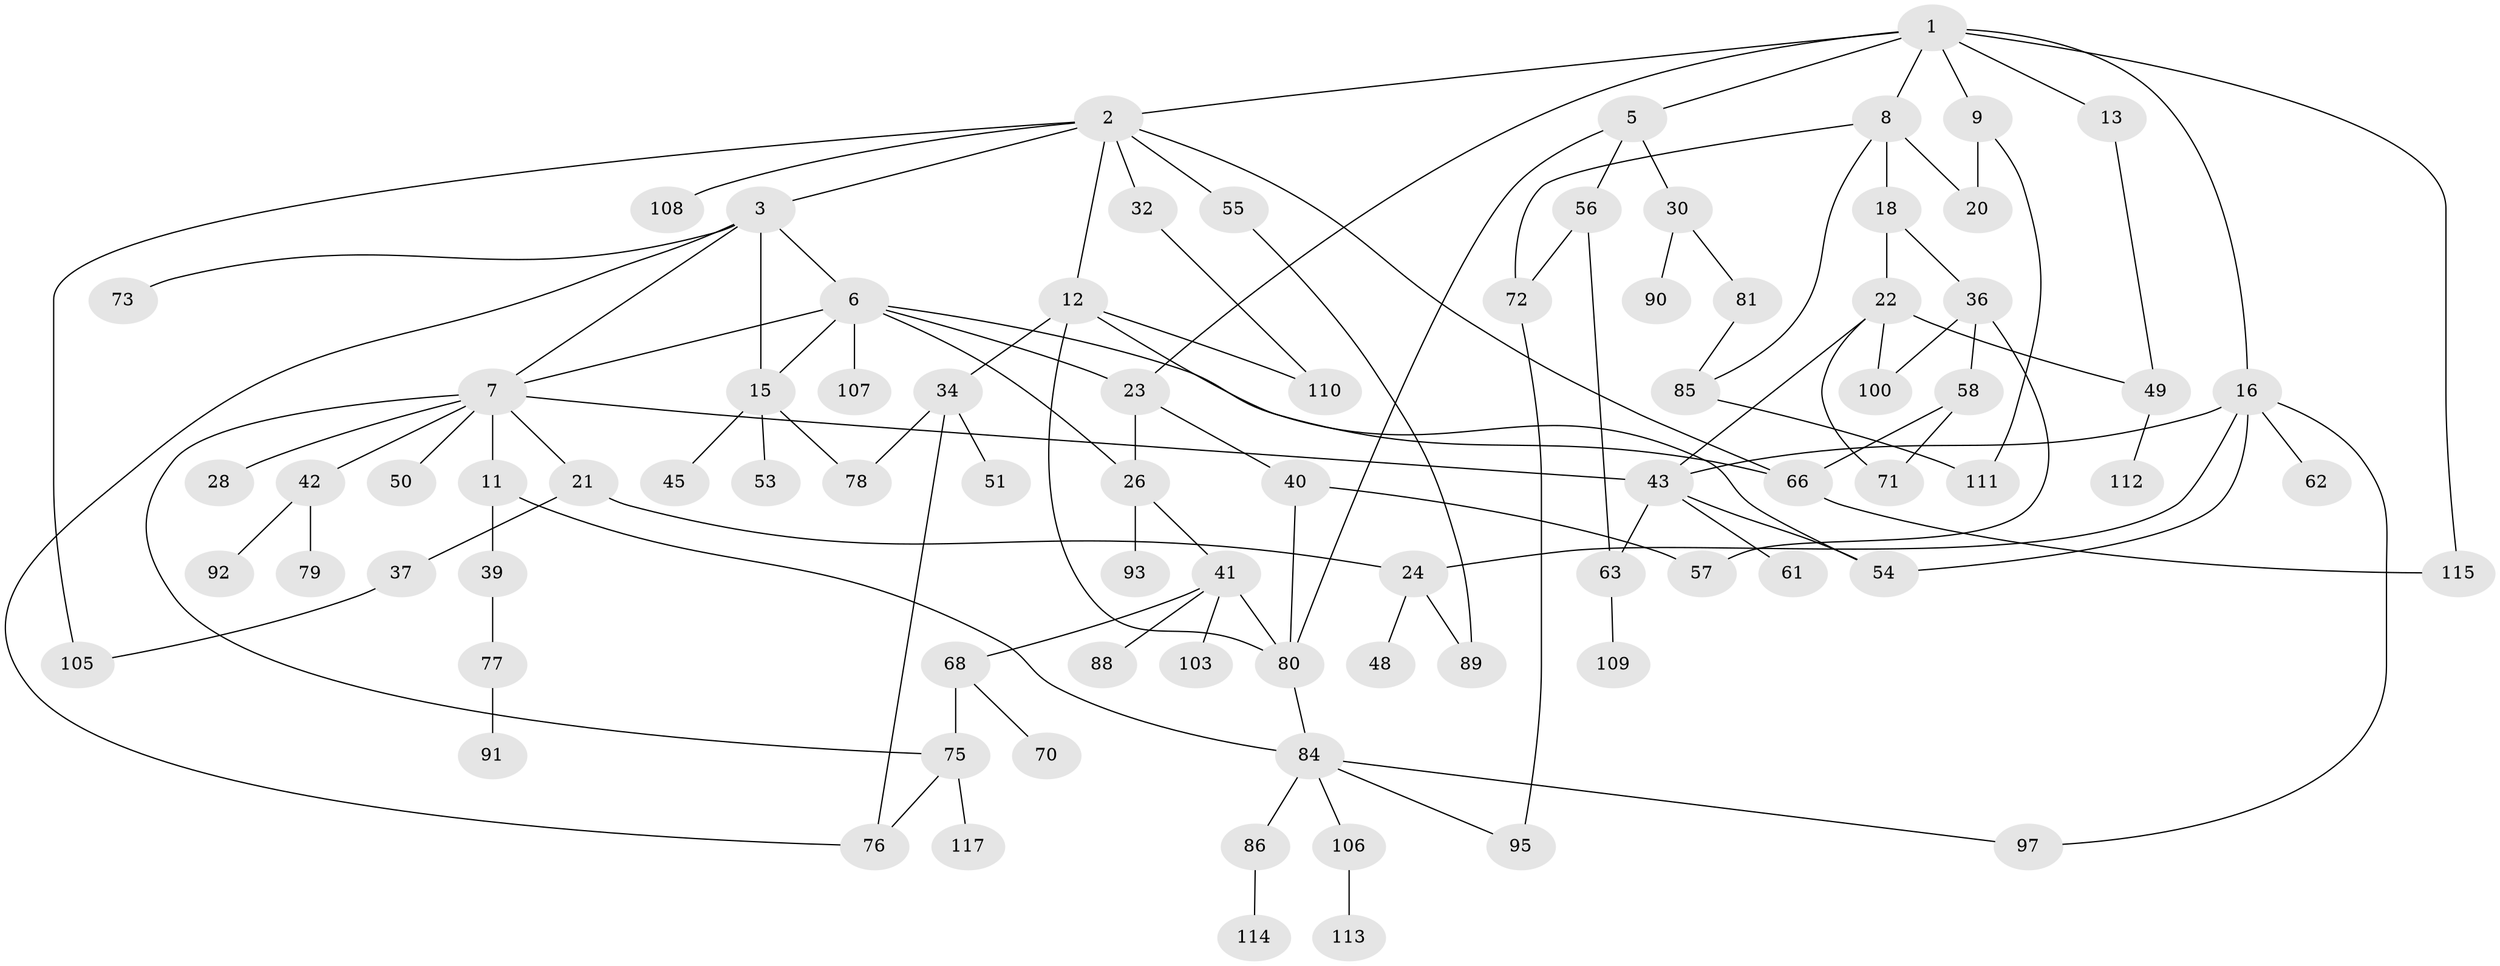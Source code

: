 // original degree distribution, {5: 0.05982905982905983, 6: 0.03418803418803419, 3: 0.21367521367521367, 8: 0.008547008547008548, 2: 0.28205128205128205, 4: 0.1282051282051282, 1: 0.27350427350427353}
// Generated by graph-tools (version 1.1) at 2025/10/02/27/25 16:10:55]
// undirected, 83 vertices, 116 edges
graph export_dot {
graph [start="1"]
  node [color=gray90,style=filled];
  1 [super="+4"];
  2 [super="+27"];
  3 [super="+33"];
  5 [super="+19"];
  6 [super="+74"];
  7 [super="+10"];
  8 [super="+17"];
  9 [super="+29"];
  11;
  12 [super="+14"];
  13;
  15 [super="+82"];
  16 [super="+47"];
  18;
  20 [super="+31"];
  21;
  22 [super="+25"];
  23 [super="+65"];
  24 [super="+46"];
  26 [super="+38"];
  28;
  30 [super="+35"];
  32;
  34 [super="+64"];
  36 [super="+44"];
  37 [super="+59"];
  39 [super="+60"];
  40;
  41;
  42;
  43 [super="+52"];
  45;
  48;
  49;
  50;
  51;
  53;
  54;
  55 [super="+116"];
  56;
  57 [super="+67"];
  58 [super="+104"];
  61;
  62;
  63 [super="+101"];
  66 [super="+69"];
  68 [super="+98"];
  70;
  71 [super="+99"];
  72;
  73 [super="+102"];
  75;
  76 [super="+94"];
  77;
  78;
  79;
  80 [super="+83"];
  81;
  84 [super="+87"];
  85 [super="+96"];
  86;
  88;
  89;
  90;
  91;
  92;
  93;
  95;
  97;
  100;
  103;
  105;
  106;
  107;
  108;
  109;
  110;
  111;
  112;
  113;
  114;
  115;
  117;
  1 -- 2;
  1 -- 9;
  1 -- 23;
  1 -- 115;
  1 -- 16;
  1 -- 5;
  1 -- 8;
  1 -- 13;
  2 -- 3;
  2 -- 12;
  2 -- 32;
  2 -- 66;
  2 -- 55;
  2 -- 105;
  2 -- 108;
  3 -- 6;
  3 -- 15;
  3 -- 76;
  3 -- 7;
  3 -- 73;
  5 -- 30;
  5 -- 56;
  5 -- 80;
  6 -- 7;
  6 -- 26;
  6 -- 23;
  6 -- 66;
  6 -- 107;
  6 -- 15;
  7 -- 28;
  7 -- 42;
  7 -- 50;
  7 -- 75;
  7 -- 43;
  7 -- 11;
  7 -- 21;
  8 -- 18;
  8 -- 20;
  8 -- 85;
  8 -- 72;
  9 -- 20;
  9 -- 111;
  11 -- 39;
  11 -- 84;
  12 -- 34;
  12 -- 80;
  12 -- 110;
  12 -- 54;
  13 -- 49;
  15 -- 45;
  15 -- 53;
  15 -- 78;
  16 -- 24;
  16 -- 43;
  16 -- 62;
  16 -- 97;
  16 -- 54;
  18 -- 22;
  18 -- 36;
  21 -- 37;
  21 -- 24;
  22 -- 43;
  22 -- 71;
  22 -- 49;
  22 -- 100;
  23 -- 40;
  23 -- 26;
  24 -- 89;
  24 -- 48;
  26 -- 41;
  26 -- 93;
  30 -- 90;
  30 -- 81;
  32 -- 110;
  34 -- 51;
  34 -- 76;
  34 -- 78;
  36 -- 57;
  36 -- 100;
  36 -- 58;
  37 -- 105;
  39 -- 77;
  40 -- 80;
  40 -- 57;
  41 -- 68;
  41 -- 88;
  41 -- 103;
  41 -- 80;
  42 -- 79;
  42 -- 92;
  43 -- 54;
  43 -- 61;
  43 -- 63;
  49 -- 112;
  55 -- 89;
  56 -- 63;
  56 -- 72;
  58 -- 66;
  58 -- 71;
  63 -- 109;
  66 -- 115;
  68 -- 70;
  68 -- 75;
  72 -- 95;
  75 -- 117;
  75 -- 76;
  77 -- 91;
  80 -- 84;
  81 -- 85;
  84 -- 86;
  84 -- 97;
  84 -- 106;
  84 -- 95;
  85 -- 111;
  86 -- 114;
  106 -- 113;
}
